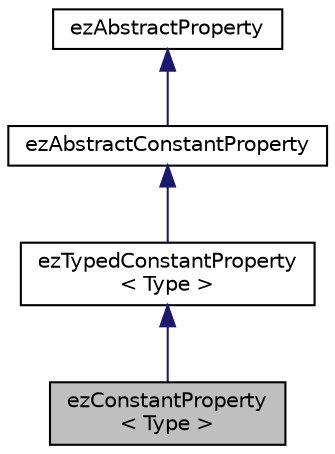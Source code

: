 digraph "ezConstantProperty&lt; Type &gt;"
{
 // LATEX_PDF_SIZE
  edge [fontname="Helvetica",fontsize="10",labelfontname="Helvetica",labelfontsize="10"];
  node [fontname="Helvetica",fontsize="10",shape=record];
  Node1 [label="ezConstantProperty\l\< Type \>",height=0.2,width=0.4,color="black", fillcolor="grey75", style="filled", fontcolor="black",tooltip="[internal] An implementation of ezTypedConstantProperty that accesses the property data directly."];
  Node2 -> Node1 [dir="back",color="midnightblue",fontsize="10",style="solid",fontname="Helvetica"];
  Node2 [label="ezTypedConstantProperty\l\< Type \>",height=0.2,width=0.4,color="black", fillcolor="white", style="filled",URL="$dc/d2e/classez_typed_constant_property.htm",tooltip="The base class for all typed member properties. Ie. once the type of a property is determined,..."];
  Node3 -> Node2 [dir="back",color="midnightblue",fontsize="10",style="solid",fontname="Helvetica"];
  Node3 [label="ezAbstractConstantProperty",height=0.2,width=0.4,color="black", fillcolor="white", style="filled",URL="$d8/d53/classez_abstract_constant_property.htm",tooltip="This is the base class for all constant properties that are stored inside the RTTI data."];
  Node4 -> Node3 [dir="back",color="midnightblue",fontsize="10",style="solid",fontname="Helvetica"];
  Node4 [label="ezAbstractProperty",height=0.2,width=0.4,color="black", fillcolor="white", style="filled",URL="$d6/d81/classez_abstract_property.htm",tooltip="This is the base interface for all properties in the reflection system. It provides enough informatio..."];
}
